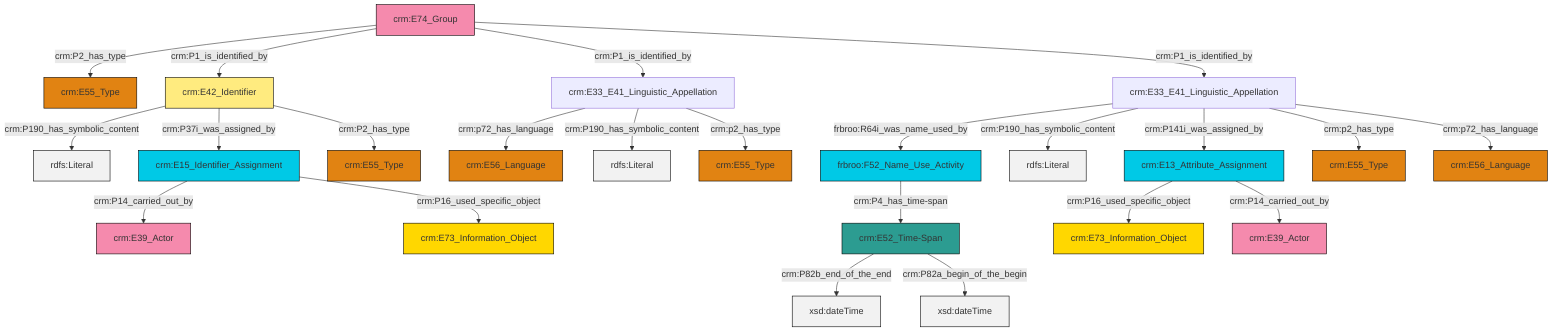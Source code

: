graph TD
classDef Literal fill:#f2f2f2,stroke:#000000;
classDef CRM_Entity fill:#FFFFFF,stroke:#000000;
classDef Temporal_Entity fill:#00C9E6, stroke:#000000;
classDef Type fill:#E18312, stroke:#000000;
classDef Time-Span fill:#2C9C91, stroke:#000000;
classDef Appellation fill:#FFEB7F, stroke:#000000;
classDef Place fill:#008836, stroke:#000000;
classDef Persistent_Item fill:#B266B2, stroke:#000000;
classDef Conceptual_Object fill:#FFD700, stroke:#000000;
classDef Physical_Thing fill:#D2B48C, stroke:#000000;
classDef Actor fill:#f58aad, stroke:#000000;
classDef PC_Classes fill:#4ce600, stroke:#000000;
classDef Multi fill:#cccccc,stroke:#000000;

2["crm:E42_Identifier"]:::Appellation -->|crm:P190_has_symbolic_content| 3[rdfs:Literal]:::Literal
4["crm:E33_E41_Linguistic_Appellation"]:::Default -->|frbroo:R64i_was_name_used_by| 5["frbroo:F52_Name_Use_Activity"]:::Temporal_Entity
8["crm:E74_Group"]:::Actor -->|crm:P2_has_type| 9["crm:E55_Type"]:::Type
10["crm:E52_Time-Span"]:::Time-Span -->|crm:P82b_end_of_the_end| 12[xsd:dateTime]:::Literal
8["crm:E74_Group"]:::Actor -->|crm:P1_is_identified_by| 2["crm:E42_Identifier"]:::Appellation
4["crm:E33_E41_Linguistic_Appellation"]:::Default -->|crm:P190_has_symbolic_content| 19[rdfs:Literal]:::Literal
5["frbroo:F52_Name_Use_Activity"]:::Temporal_Entity -->|crm:P4_has_time-span| 10["crm:E52_Time-Span"]:::Time-Span
4["crm:E33_E41_Linguistic_Appellation"]:::Default -->|crm:P141i_was_assigned_by| 20["crm:E13_Attribute_Assignment"]:::Temporal_Entity
20["crm:E13_Attribute_Assignment"]:::Temporal_Entity -->|crm:P16_used_specific_object| 22["crm:E73_Information_Object"]:::Conceptual_Object
0["crm:E33_E41_Linguistic_Appellation"]:::Default -->|crm:p72_has_language| 24["crm:E56_Language"]:::Type
17["crm:E15_Identifier_Assignment"]:::Temporal_Entity -->|crm:P14_carried_out_by| 25["crm:E39_Actor"]:::Actor
0["crm:E33_E41_Linguistic_Appellation"]:::Default -->|crm:P190_has_symbolic_content| 26[rdfs:Literal]:::Literal
4["crm:E33_E41_Linguistic_Appellation"]:::Default -->|crm:p2_has_type| 28["crm:E55_Type"]:::Type
2["crm:E42_Identifier"]:::Appellation -->|crm:P37i_was_assigned_by| 17["crm:E15_Identifier_Assignment"]:::Temporal_Entity
17["crm:E15_Identifier_Assignment"]:::Temporal_Entity -->|crm:P16_used_specific_object| 15["crm:E73_Information_Object"]:::Conceptual_Object
4["crm:E33_E41_Linguistic_Appellation"]:::Default -->|crm:p72_has_language| 33["crm:E56_Language"]:::Type
8["crm:E74_Group"]:::Actor -->|crm:P1_is_identified_by| 0["crm:E33_E41_Linguistic_Appellation"]:::Default
2["crm:E42_Identifier"]:::Appellation -->|crm:P2_has_type| 35["crm:E55_Type"]:::Type
0["crm:E33_E41_Linguistic_Appellation"]:::Default -->|crm:p2_has_type| 13["crm:E55_Type"]:::Type
20["crm:E13_Attribute_Assignment"]:::Temporal_Entity -->|crm:P14_carried_out_by| 6["crm:E39_Actor"]:::Actor
8["crm:E74_Group"]:::Actor -->|crm:P1_is_identified_by| 4["crm:E33_E41_Linguistic_Appellation"]:::Default
10["crm:E52_Time-Span"]:::Time-Span -->|crm:P82a_begin_of_the_begin| 41[xsd:dateTime]:::Literal